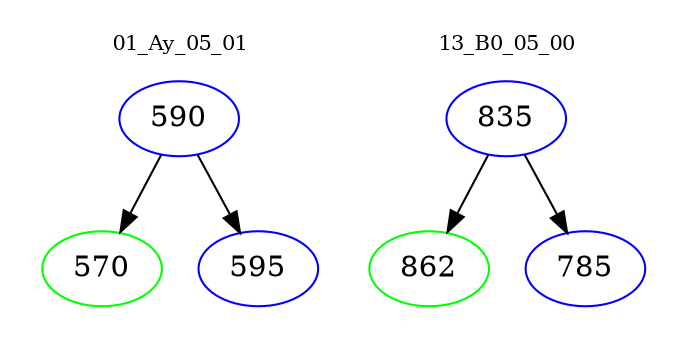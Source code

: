 digraph{
subgraph cluster_0 {
color = white
label = "01_Ay_05_01";
fontsize=10;
T0_590 [label="590", color="blue"]
T0_590 -> T0_570 [color="black"]
T0_570 [label="570", color="green"]
T0_590 -> T0_595 [color="black"]
T0_595 [label="595", color="blue"]
}
subgraph cluster_1 {
color = white
label = "13_B0_05_00";
fontsize=10;
T1_835 [label="835", color="blue"]
T1_835 -> T1_862 [color="black"]
T1_862 [label="862", color="green"]
T1_835 -> T1_785 [color="black"]
T1_785 [label="785", color="blue"]
}
}
